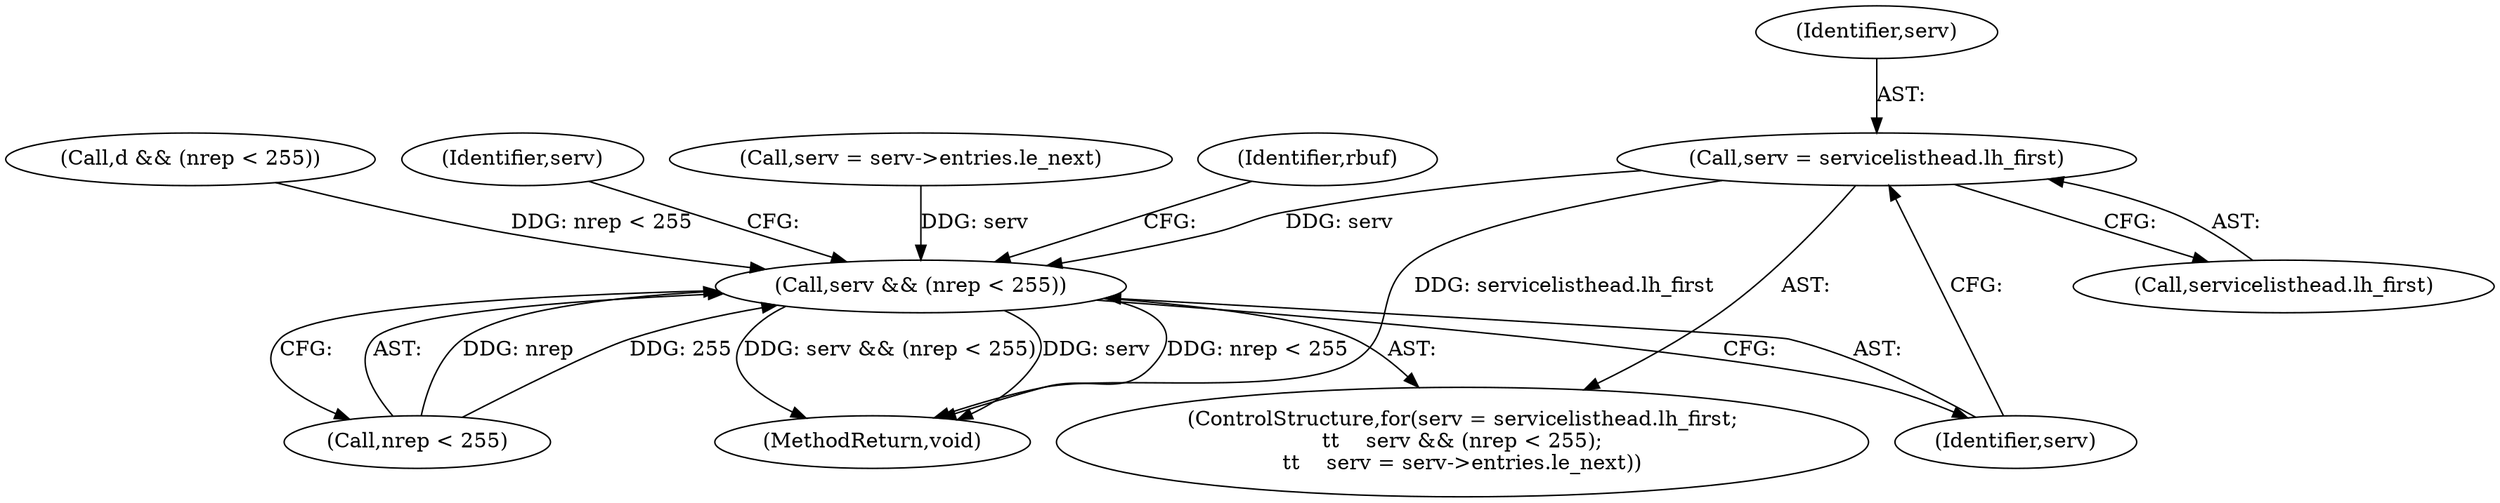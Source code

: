 digraph "0_miniupnp_b238cade9a173c6f751a34acf8ccff838a62aa47@pointer" {
"1000520" [label="(Call,serv = servicelisthead.lh_first)"];
"1000525" [label="(Call,serv && (nrep < 255))"];
"1000308" [label="(Call,d && (nrep < 255))"];
"1000527" [label="(Call,nrep < 255)"];
"1001144" [label="(MethodReturn,void)"];
"1000543" [label="(Identifier,serv)"];
"1000530" [label="(Call,serv = serv->entries.le_next)"];
"1000656" [label="(Identifier,rbuf)"];
"1000520" [label="(Call,serv = servicelisthead.lh_first)"];
"1000519" [label="(ControlStructure,for(serv = servicelisthead.lh_first;\n\t\t    serv && (nrep < 255);\n\t\t    serv = serv->entries.le_next))"];
"1000526" [label="(Identifier,serv)"];
"1000522" [label="(Call,servicelisthead.lh_first)"];
"1000525" [label="(Call,serv && (nrep < 255))"];
"1000521" [label="(Identifier,serv)"];
"1000520" -> "1000519"  [label="AST: "];
"1000520" -> "1000522"  [label="CFG: "];
"1000521" -> "1000520"  [label="AST: "];
"1000522" -> "1000520"  [label="AST: "];
"1000526" -> "1000520"  [label="CFG: "];
"1000520" -> "1001144"  [label="DDG: servicelisthead.lh_first"];
"1000520" -> "1000525"  [label="DDG: serv"];
"1000525" -> "1000519"  [label="AST: "];
"1000525" -> "1000526"  [label="CFG: "];
"1000525" -> "1000527"  [label="CFG: "];
"1000526" -> "1000525"  [label="AST: "];
"1000527" -> "1000525"  [label="AST: "];
"1000543" -> "1000525"  [label="CFG: "];
"1000656" -> "1000525"  [label="CFG: "];
"1000525" -> "1001144"  [label="DDG: serv && (nrep < 255)"];
"1000525" -> "1001144"  [label="DDG: serv"];
"1000525" -> "1001144"  [label="DDG: nrep < 255"];
"1000530" -> "1000525"  [label="DDG: serv"];
"1000527" -> "1000525"  [label="DDG: nrep"];
"1000527" -> "1000525"  [label="DDG: 255"];
"1000308" -> "1000525"  [label="DDG: nrep < 255"];
}
